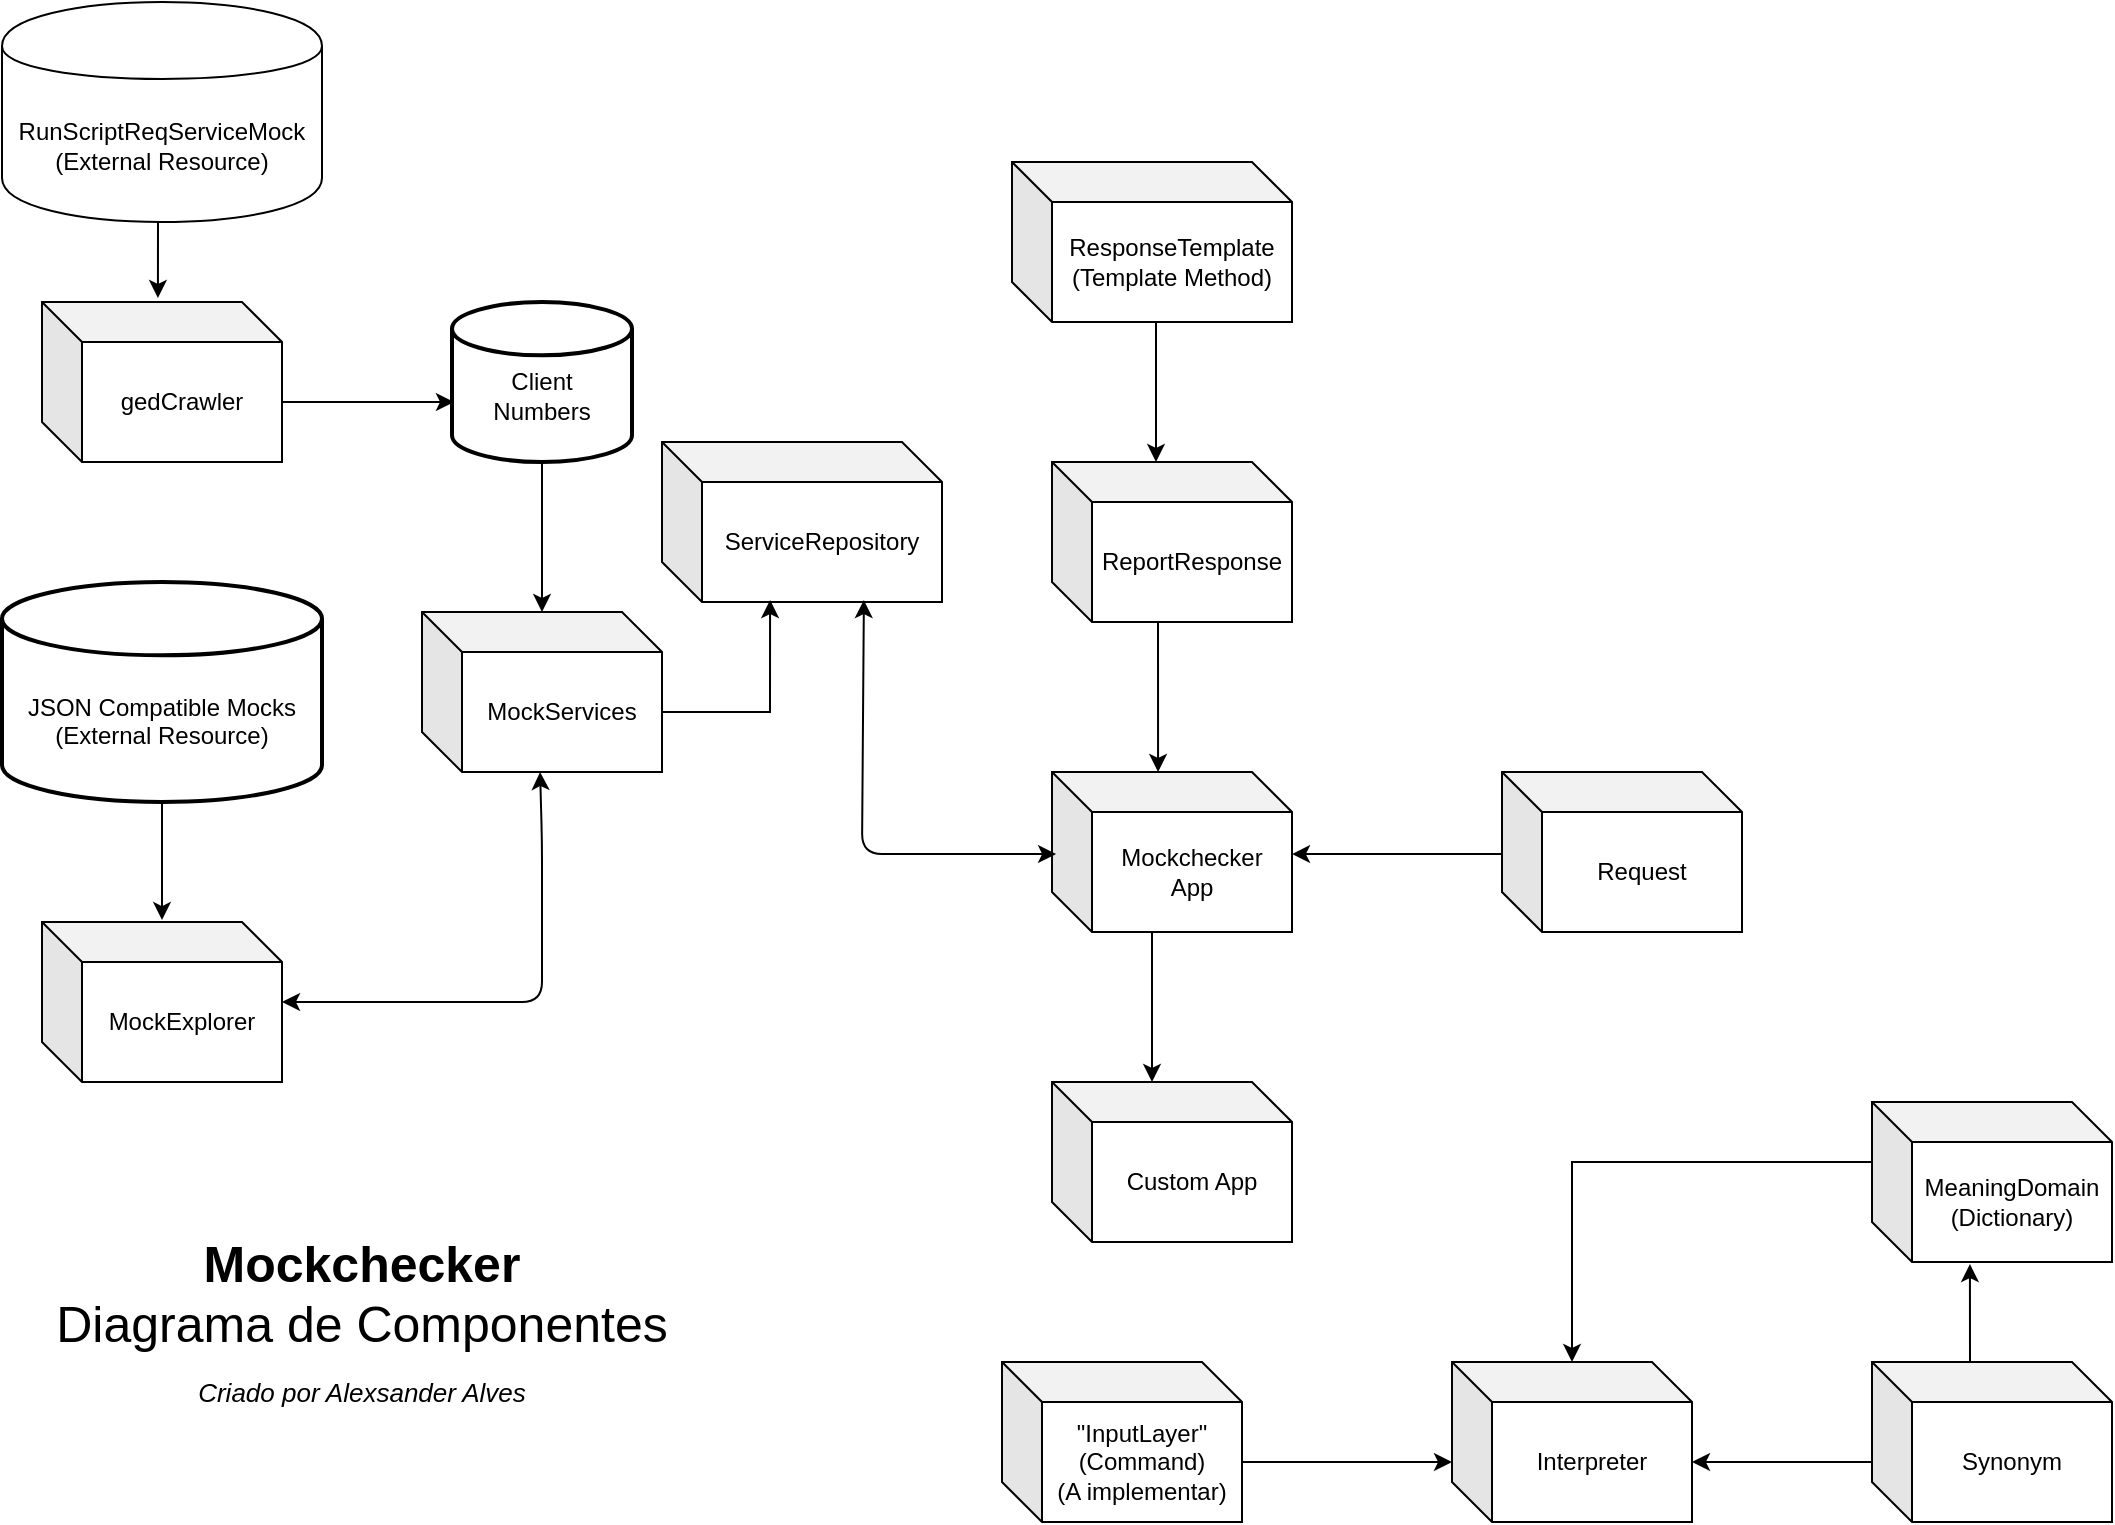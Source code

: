 <mxfile version="13.5.8" type="device"><diagram id="fkcM-kQBIQ3PeMZcDLjg" name="Page-1"><mxGraphModel dx="2062" dy="1154" grid="1" gridSize="10" guides="1" tooltips="1" connect="1" arrows="1" fold="1" page="1" pageScale="1" pageWidth="1169" pageHeight="827" background="#ffffff" math="0" shadow="0"><root><mxCell id="0"/><mxCell id="1" parent="0"/><mxCell id="-LTviHhkuNyFDUSQOQel-29" style="edgeStyle=orthogonalEdgeStyle;rounded=0;orthogonalLoop=1;jettySize=auto;html=1;exitX=0.5;exitY=1;exitDx=0;exitDy=0;exitPerimeter=0;entryX=0.5;entryY=-0.012;entryDx=0;entryDy=0;entryPerimeter=0;" parent="1" source="-LTviHhkuNyFDUSQOQel-1" target="-LTviHhkuNyFDUSQOQel-26" edge="1"><mxGeometry relative="1" as="geometry"/></mxCell><mxCell id="-LTviHhkuNyFDUSQOQel-1" value="&lt;br&gt;&lt;br&gt;JSON Compatible Mocks&lt;br&gt;(External Resource)" style="strokeWidth=2;html=1;shape=mxgraph.flowchart.database;whiteSpace=wrap;" parent="1" vertex="1"><mxGeometry x="50" y="340" width="160" height="110" as="geometry"/></mxCell><mxCell id="-LTviHhkuNyFDUSQOQel-43" style="edgeStyle=orthogonalEdgeStyle;rounded=0;orthogonalLoop=1;jettySize=auto;html=1;exitX=0.5;exitY=1;exitDx=0;exitDy=0;exitPerimeter=0;" parent="1" source="-LTviHhkuNyFDUSQOQel-3" target="-LTviHhkuNyFDUSQOQel-28" edge="1"><mxGeometry relative="1" as="geometry"/></mxCell><mxCell id="-LTviHhkuNyFDUSQOQel-3" value="&lt;br&gt;Client&lt;br&gt;Numbers" style="strokeWidth=2;html=1;shape=mxgraph.flowchart.database;whiteSpace=wrap;" parent="1" vertex="1"><mxGeometry x="275" y="200" width="90" height="80" as="geometry"/></mxCell><mxCell id="-LTviHhkuNyFDUSQOQel-4" value="Interpreter" style="shape=cube;whiteSpace=wrap;html=1;boundedLbl=1;backgroundOutline=1;darkOpacity=0.05;darkOpacity2=0.1;" parent="1" vertex="1"><mxGeometry x="775" y="730" width="120" height="80" as="geometry"/></mxCell><mxCell id="AcNFX2MJ14PgFyjphAH2-16" style="edgeStyle=orthogonalEdgeStyle;rounded=0;orthogonalLoop=1;jettySize=auto;html=1;exitX=0;exitY=0;exitDx=70;exitDy=80;exitPerimeter=0;entryX=0.442;entryY=0;entryDx=0;entryDy=0;entryPerimeter=0;" parent="1" source="-LTviHhkuNyFDUSQOQel-5" target="AcNFX2MJ14PgFyjphAH2-5" edge="1"><mxGeometry relative="1" as="geometry"><Array as="points"><mxPoint x="628" y="350"/></Array></mxGeometry></mxCell><mxCell id="-LTviHhkuNyFDUSQOQel-5" value="ReportResponse" style="shape=cube;whiteSpace=wrap;html=1;boundedLbl=1;backgroundOutline=1;darkOpacity=0.05;darkOpacity2=0.1;" parent="1" vertex="1"><mxGeometry x="575" y="280" width="120" height="80" as="geometry"/></mxCell><mxCell id="AcNFX2MJ14PgFyjphAH2-13" style="edgeStyle=orthogonalEdgeStyle;rounded=0;orthogonalLoop=1;jettySize=auto;html=1;exitX=0;exitY=0;exitDx=80;exitDy=80;exitPerimeter=0;" parent="1" source="-LTviHhkuNyFDUSQOQel-6" target="-LTviHhkuNyFDUSQOQel-5" edge="1"><mxGeometry relative="1" as="geometry"><Array as="points"><mxPoint x="627" y="210"/></Array></mxGeometry></mxCell><mxCell id="-LTviHhkuNyFDUSQOQel-6" value="ResponseTemplate&lt;br&gt;(Template Method)" style="shape=cube;whiteSpace=wrap;html=1;boundedLbl=1;backgroundOutline=1;darkOpacity=0.05;darkOpacity2=0.1;" parent="1" vertex="1"><mxGeometry x="555" y="130" width="140" height="80" as="geometry"/></mxCell><mxCell id="AcNFX2MJ14PgFyjphAH2-18" style="edgeStyle=orthogonalEdgeStyle;rounded=0;orthogonalLoop=1;jettySize=auto;html=1;exitX=0;exitY=0;exitDx=0;exitDy=30;exitPerimeter=0;entryX=0.5;entryY=0;entryDx=0;entryDy=0;entryPerimeter=0;" parent="1" source="-LTviHhkuNyFDUSQOQel-7" target="-LTviHhkuNyFDUSQOQel-4" edge="1"><mxGeometry relative="1" as="geometry"/></mxCell><mxCell id="-LTviHhkuNyFDUSQOQel-7" value="MeaningDomain&lt;br&gt;(Dictionary)" style="shape=cube;whiteSpace=wrap;html=1;boundedLbl=1;backgroundOutline=1;darkOpacity=0.05;darkOpacity2=0.1;" parent="1" vertex="1"><mxGeometry x="985" y="600" width="120" height="80" as="geometry"/></mxCell><mxCell id="-LTviHhkuNyFDUSQOQel-11" style="edgeStyle=orthogonalEdgeStyle;rounded=0;orthogonalLoop=1;jettySize=auto;html=1;exitX=0;exitY=0;exitDx=50;exitDy=0;exitPerimeter=0;entryX=0.408;entryY=1.013;entryDx=0;entryDy=0;entryPerimeter=0;" parent="1" source="-LTviHhkuNyFDUSQOQel-8" target="-LTviHhkuNyFDUSQOQel-7" edge="1"><mxGeometry relative="1" as="geometry"><Array as="points"><mxPoint x="1034" y="730"/></Array></mxGeometry></mxCell><mxCell id="AcNFX2MJ14PgFyjphAH2-19" style="edgeStyle=orthogonalEdgeStyle;rounded=0;orthogonalLoop=1;jettySize=auto;html=1;exitX=0;exitY=0;exitDx=0;exitDy=30;exitPerimeter=0;entryX=0;entryY=0;entryDx=120;entryDy=50;entryPerimeter=0;" parent="1" source="-LTviHhkuNyFDUSQOQel-8" target="-LTviHhkuNyFDUSQOQel-4" edge="1"><mxGeometry relative="1" as="geometry"><Array as="points"><mxPoint x="985" y="780"/></Array></mxGeometry></mxCell><mxCell id="-LTviHhkuNyFDUSQOQel-8" value="Synonym" style="shape=cube;whiteSpace=wrap;html=1;boundedLbl=1;backgroundOutline=1;darkOpacity=0.05;darkOpacity2=0.1;" parent="1" vertex="1"><mxGeometry x="985" y="730" width="120" height="80" as="geometry"/></mxCell><mxCell id="-LTviHhkuNyFDUSQOQel-48" style="edgeStyle=orthogonalEdgeStyle;rounded=0;orthogonalLoop=1;jettySize=auto;html=1;exitX=0;exitY=0;exitDx=120;exitDy=50;exitPerimeter=0;entryX=0.011;entryY=0.625;entryDx=0;entryDy=0;entryPerimeter=0;" parent="1" source="-LTviHhkuNyFDUSQOQel-17" target="-LTviHhkuNyFDUSQOQel-3" edge="1"><mxGeometry relative="1" as="geometry"/></mxCell><mxCell id="-LTviHhkuNyFDUSQOQel-17" value="gedCrawler" style="shape=cube;whiteSpace=wrap;html=1;boundedLbl=1;backgroundOutline=1;darkOpacity=0.05;darkOpacity2=0.1;" parent="1" vertex="1"><mxGeometry x="70" y="200" width="120" height="80" as="geometry"/></mxCell><mxCell id="-LTviHhkuNyFDUSQOQel-23" style="edgeStyle=orthogonalEdgeStyle;rounded=0;orthogonalLoop=1;jettySize=auto;html=1;exitX=0.5;exitY=1;exitDx=0;exitDy=0;entryX=0.483;entryY=-0.025;entryDx=0;entryDy=0;entryPerimeter=0;" parent="1" source="-LTviHhkuNyFDUSQOQel-19" target="-LTviHhkuNyFDUSQOQel-17" edge="1"><mxGeometry relative="1" as="geometry"/></mxCell><mxCell id="-LTviHhkuNyFDUSQOQel-19" value="RunScriptReqServiceMock&lt;br&gt;(External Resource)" style="shape=cylinder;whiteSpace=wrap;html=1;boundedLbl=1;backgroundOutline=1;" parent="1" vertex="1"><mxGeometry x="50" y="50" width="160" height="110" as="geometry"/></mxCell><mxCell id="-LTviHhkuNyFDUSQOQel-26" value="MockExplorer" style="shape=cube;whiteSpace=wrap;html=1;boundedLbl=1;backgroundOutline=1;darkOpacity=0.05;darkOpacity2=0.1;" parent="1" vertex="1"><mxGeometry x="70" y="510" width="120" height="80" as="geometry"/></mxCell><mxCell id="-LTviHhkuNyFDUSQOQel-27" value="ServiceRepository" style="shape=cube;whiteSpace=wrap;html=1;boundedLbl=1;backgroundOutline=1;darkOpacity=0.05;darkOpacity2=0.1;" parent="1" vertex="1"><mxGeometry x="380" y="270" width="140" height="80" as="geometry"/></mxCell><mxCell id="AcNFX2MJ14PgFyjphAH2-21" style="edgeStyle=orthogonalEdgeStyle;rounded=0;orthogonalLoop=1;jettySize=auto;html=1;exitX=0;exitY=0;exitDx=120;exitDy=50;exitPerimeter=0;entryX=0.386;entryY=0.988;entryDx=0;entryDy=0;entryPerimeter=0;" parent="1" source="-LTviHhkuNyFDUSQOQel-28" target="-LTviHhkuNyFDUSQOQel-27" edge="1"><mxGeometry relative="1" as="geometry"/></mxCell><mxCell id="-LTviHhkuNyFDUSQOQel-28" value="MockServices" style="shape=cube;whiteSpace=wrap;html=1;boundedLbl=1;backgroundOutline=1;darkOpacity=0.05;darkOpacity2=0.1;" parent="1" vertex="1"><mxGeometry x="260" y="355" width="120" height="80" as="geometry"/></mxCell><mxCell id="-LTviHhkuNyFDUSQOQel-37" style="edgeStyle=orthogonalEdgeStyle;rounded=0;orthogonalLoop=1;jettySize=auto;html=1;exitX=0;exitY=0;exitDx=120;exitDy=50;exitPerimeter=0;" parent="1" source="-LTviHhkuNyFDUSQOQel-35" edge="1"><mxGeometry relative="1" as="geometry"><mxPoint x="775" y="780" as="targetPoint"/></mxGeometry></mxCell><mxCell id="-LTviHhkuNyFDUSQOQel-35" value="&quot;InputLayer&quot;&lt;br&gt;(Command)&lt;br&gt;(A implementar)" style="shape=cube;whiteSpace=wrap;html=1;boundedLbl=1;backgroundOutline=1;darkOpacity=0.05;darkOpacity2=0.1;" parent="1" vertex="1"><mxGeometry x="550" y="730" width="120" height="80" as="geometry"/></mxCell><mxCell id="-LTviHhkuNyFDUSQOQel-46" value="" style="endArrow=classic;startArrow=classic;html=1;entryX=0.492;entryY=1;entryDx=0;entryDy=0;entryPerimeter=0;" parent="1" target="-LTviHhkuNyFDUSQOQel-28" edge="1"><mxGeometry width="50" height="50" relative="1" as="geometry"><mxPoint x="190" y="550" as="sourcePoint"/><mxPoint x="320" y="450" as="targetPoint"/><Array as="points"><mxPoint x="320" y="550"/><mxPoint x="320" y="470"/></Array></mxGeometry></mxCell><mxCell id="4fO4cI1fOIrZj2Uhp4QG-2" value="&lt;b&gt;Mockchecker&lt;/b&gt;&lt;br style=&quot;font-size: 25px&quot;&gt;Diagrama de Componentes" style="text;html=1;strokeColor=none;fillColor=none;align=center;verticalAlign=middle;whiteSpace=wrap;rounded=0;fontSize=25;" parent="1" vertex="1"><mxGeometry x="70" y="620" width="320" height="150" as="geometry"/></mxCell><mxCell id="4fO4cI1fOIrZj2Uhp4QG-4" value="Criado por Alexsander Alves" style="text;html=1;strokeColor=none;fillColor=none;align=center;verticalAlign=middle;whiteSpace=wrap;rounded=0;fontSize=13;glass=0;fontStyle=2" parent="1" vertex="1"><mxGeometry x="90" y="735" width="280" height="20" as="geometry"/></mxCell><mxCell id="AcNFX2MJ14PgFyjphAH2-22" style="edgeStyle=orthogonalEdgeStyle;rounded=0;orthogonalLoop=1;jettySize=auto;html=1;exitX=0;exitY=0;exitDx=0;exitDy=30;exitPerimeter=0;entryX=1;entryY=0.513;entryDx=0;entryDy=0;entryPerimeter=0;" parent="1" source="AcNFX2MJ14PgFyjphAH2-4" target="AcNFX2MJ14PgFyjphAH2-5" edge="1"><mxGeometry relative="1" as="geometry"><Array as="points"><mxPoint x="800" y="476"/></Array></mxGeometry></mxCell><mxCell id="AcNFX2MJ14PgFyjphAH2-4" value="Request" style="shape=cube;whiteSpace=wrap;html=1;boundedLbl=1;backgroundOutline=1;darkOpacity=0.05;darkOpacity2=0.1;" parent="1" vertex="1"><mxGeometry x="800" y="435" width="120" height="80" as="geometry"/></mxCell><mxCell id="wAbIBK9gGFZQhdZOA5i9-3" style="edgeStyle=orthogonalEdgeStyle;rounded=0;orthogonalLoop=1;jettySize=auto;html=1;exitX=0;exitY=0;exitDx=70;exitDy=80;exitPerimeter=0;entryX=0;entryY=0;entryDx=50;entryDy=0;entryPerimeter=0;" edge="1" parent="1" source="AcNFX2MJ14PgFyjphAH2-5" target="wAbIBK9gGFZQhdZOA5i9-1"><mxGeometry relative="1" as="geometry"><Array as="points"><mxPoint x="625" y="515"/></Array></mxGeometry></mxCell><mxCell id="AcNFX2MJ14PgFyjphAH2-5" value="Mockchecker&lt;br&gt;App" style="shape=cube;whiteSpace=wrap;html=1;boundedLbl=1;backgroundOutline=1;darkOpacity=0.05;darkOpacity2=0.1;" parent="1" vertex="1"><mxGeometry x="575" y="435" width="120" height="80" as="geometry"/></mxCell><mxCell id="AcNFX2MJ14PgFyjphAH2-11" value="" style="endArrow=classic;startArrow=classic;html=1;exitX=0.017;exitY=0.513;exitDx=0;exitDy=0;exitPerimeter=0;entryX=0.721;entryY=0.988;entryDx=0;entryDy=0;entryPerimeter=0;" parent="1" source="AcNFX2MJ14PgFyjphAH2-5" target="-LTviHhkuNyFDUSQOQel-27" edge="1"><mxGeometry width="50" height="50" relative="1" as="geometry"><mxPoint x="360" y="465" as="sourcePoint"/><mxPoint x="480" y="360" as="targetPoint"/><Array as="points"><mxPoint x="480" y="476"/></Array></mxGeometry></mxCell><mxCell id="wAbIBK9gGFZQhdZOA5i9-1" value="Custom App" style="shape=cube;whiteSpace=wrap;html=1;boundedLbl=1;backgroundOutline=1;darkOpacity=0.05;darkOpacity2=0.1;" vertex="1" parent="1"><mxGeometry x="575" y="590" width="120" height="80" as="geometry"/></mxCell></root></mxGraphModel></diagram></mxfile>